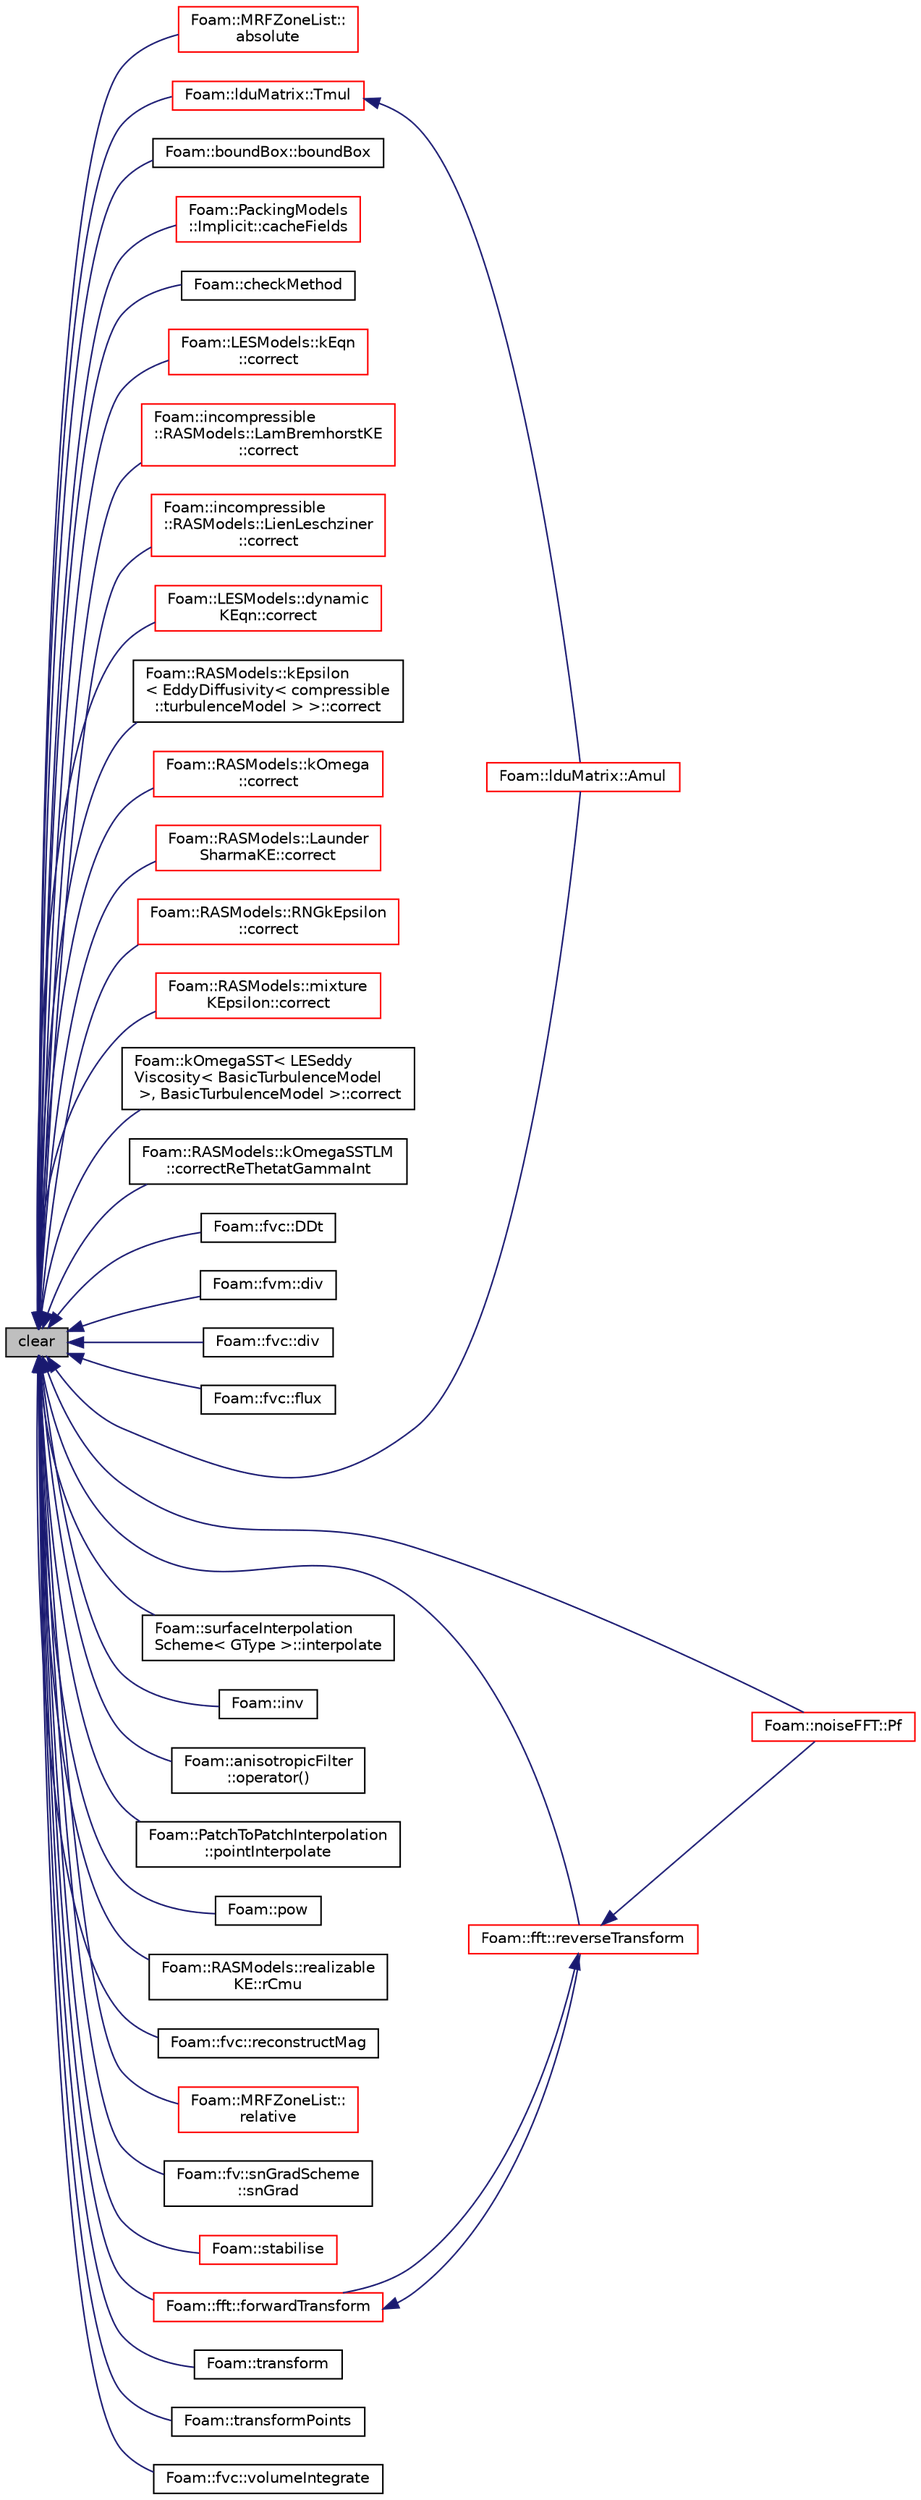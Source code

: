 digraph "clear"
{
  bgcolor="transparent";
  edge [fontname="Helvetica",fontsize="10",labelfontname="Helvetica",labelfontsize="10"];
  node [fontname="Helvetica",fontsize="10",shape=record];
  rankdir="LR";
  Node2448 [label="clear",height=0.2,width=0.4,color="black", fillcolor="grey75", style="filled", fontcolor="black"];
  Node2448 -> Node2449 [dir="back",color="midnightblue",fontsize="10",style="solid",fontname="Helvetica"];
  Node2449 [label="Foam::MRFZoneList::\labsolute",height=0.2,width=0.4,color="red",URL="$a22685.html#a5157591457a182dc238347179d759405",tooltip="Return the given relative flux absolute within the MRF region. "];
  Node2448 -> Node2451 [dir="back",color="midnightblue",fontsize="10",style="solid",fontname="Helvetica"];
  Node2451 [label="Foam::lduMatrix::Amul",height=0.2,width=0.4,color="red",URL="$a27929.html#a7a2e0a380ac70181d4d957ffb1d5caf1",tooltip="Matrix multiplication with updated interfaces. "];
  Node2448 -> Node2486 [dir="back",color="midnightblue",fontsize="10",style="solid",fontname="Helvetica"];
  Node2486 [label="Foam::boundBox::boundBox",height=0.2,width=0.4,color="black",URL="$a28253.html#ac58b72e74b6663df22b217a13bbcf381",tooltip="Construct as the bounding box of the given temporary pointField. "];
  Node2448 -> Node2487 [dir="back",color="midnightblue",fontsize="10",style="solid",fontname="Helvetica"];
  Node2487 [label="Foam::PackingModels\l::Implicit::cacheFields",height=0.2,width=0.4,color="red",URL="$a25385.html#a6005414ac27ae3e0b5a783ba216c1906",tooltip="Calculate the inter particles stresses. "];
  Node2448 -> Node2489 [dir="back",color="midnightblue",fontsize="10",style="solid",fontname="Helvetica"];
  Node2489 [label="Foam::checkMethod",height=0.2,width=0.4,color="black",URL="$a21851.html#af7c5aac53b9e18ea8377a3c3a973114b"];
  Node2448 -> Node2490 [dir="back",color="midnightblue",fontsize="10",style="solid",fontname="Helvetica"];
  Node2490 [label="Foam::LESModels::kEqn\l::correct",height=0.2,width=0.4,color="red",URL="$a32217.html#a3ae44b28050c3aa494c1d8e18cf618c1",tooltip="Correct eddy-Viscosity and related properties. "];
  Node2448 -> Node2492 [dir="back",color="midnightblue",fontsize="10",style="solid",fontname="Helvetica"];
  Node2492 [label="Foam::incompressible\l::RASModels::LamBremhorstKE\l::correct",height=0.2,width=0.4,color="red",URL="$a32061.html#a3ae44b28050c3aa494c1d8e18cf618c1",tooltip="Solve the turbulence equations and correct the turbulence viscosity. "];
  Node2448 -> Node2494 [dir="back",color="midnightblue",fontsize="10",style="solid",fontname="Helvetica"];
  Node2494 [label="Foam::incompressible\l::RASModels::LienLeschziner\l::correct",height=0.2,width=0.4,color="red",URL="$a32069.html#a3ae44b28050c3aa494c1d8e18cf618c1",tooltip="Solve the turbulence equations and correct the turbulence viscosity. "];
  Node2448 -> Node2496 [dir="back",color="midnightblue",fontsize="10",style="solid",fontname="Helvetica"];
  Node2496 [label="Foam::LESModels::dynamic\lKEqn::correct",height=0.2,width=0.4,color="red",URL="$a32209.html#a3ae44b28050c3aa494c1d8e18cf618c1",tooltip="Correct Eddy-Viscosity and related properties. "];
  Node2448 -> Node2498 [dir="back",color="midnightblue",fontsize="10",style="solid",fontname="Helvetica"];
  Node2498 [label="Foam::RASModels::kEpsilon\l\< EddyDiffusivity\< compressible\l::turbulenceModel \> \>::correct",height=0.2,width=0.4,color="black",URL="$a32333.html#a3ae44b28050c3aa494c1d8e18cf618c1",tooltip="Solve the turbulence equations and correct the turbulence viscosity. "];
  Node2448 -> Node2499 [dir="back",color="midnightblue",fontsize="10",style="solid",fontname="Helvetica"];
  Node2499 [label="Foam::RASModels::kOmega\l::correct",height=0.2,width=0.4,color="red",URL="$a32337.html#a3ae44b28050c3aa494c1d8e18cf618c1",tooltip="Solve the turbulence equations and correct the turbulence viscosity. "];
  Node2448 -> Node2501 [dir="back",color="midnightblue",fontsize="10",style="solid",fontname="Helvetica"];
  Node2501 [label="Foam::RASModels::Launder\lSharmaKE::correct",height=0.2,width=0.4,color="red",URL="$a32353.html#a3ae44b28050c3aa494c1d8e18cf618c1",tooltip="Solve the turbulence equations and correct the turbulence viscosity. "];
  Node2448 -> Node2503 [dir="back",color="midnightblue",fontsize="10",style="solid",fontname="Helvetica"];
  Node2503 [label="Foam::RASModels::RNGkEpsilon\l::correct",height=0.2,width=0.4,color="red",URL="$a32369.html#a3ae44b28050c3aa494c1d8e18cf618c1",tooltip="Solve the turbulence equations and correct the turbulence viscosity. "];
  Node2448 -> Node2505 [dir="back",color="midnightblue",fontsize="10",style="solid",fontname="Helvetica"];
  Node2505 [label="Foam::RASModels::mixture\lKEpsilon::correct",height=0.2,width=0.4,color="red",URL="$a32109.html#a3ae44b28050c3aa494c1d8e18cf618c1",tooltip="Solve the turbulence equations and correct the turbulence viscosity. "];
  Node2448 -> Node2507 [dir="back",color="midnightblue",fontsize="10",style="solid",fontname="Helvetica"];
  Node2507 [label="Foam::kOmegaSST\< LESeddy\lViscosity\< BasicTurbulenceModel\l \>, BasicTurbulenceModel \>::correct",height=0.2,width=0.4,color="black",URL="$a32117.html#a3ae44b28050c3aa494c1d8e18cf618c1",tooltip="Solve the turbulence equations and correct the turbulence viscosity. "];
  Node2448 -> Node2508 [dir="back",color="midnightblue",fontsize="10",style="solid",fontname="Helvetica"];
  Node2508 [label="Foam::RASModels::kOmegaSSTLM\l::correctReThetatGammaInt",height=0.2,width=0.4,color="black",URL="$a32345.html#a5ed23487ae367b4b7cc373392b3d0455",tooltip="Solve the turbulence equations and correct the turbulence viscosity. "];
  Node2448 -> Node2509 [dir="back",color="midnightblue",fontsize="10",style="solid",fontname="Helvetica"];
  Node2509 [label="Foam::fvc::DDt",height=0.2,width=0.4,color="black",URL="$a21861.html#a0fafa8505a597f93160df10e6e1af2c4"];
  Node2448 -> Node2510 [dir="back",color="midnightblue",fontsize="10",style="solid",fontname="Helvetica"];
  Node2510 [label="Foam::fvm::div",height=0.2,width=0.4,color="black",URL="$a21862.html#abb88a9315687ce158c1bdaaa9a07b80e"];
  Node2448 -> Node2511 [dir="back",color="midnightblue",fontsize="10",style="solid",fontname="Helvetica"];
  Node2511 [label="Foam::fvc::div",height=0.2,width=0.4,color="black",URL="$a21861.html#addd266791d3b2e87a5bf1db31d7f1f96"];
  Node2448 -> Node2512 [dir="back",color="midnightblue",fontsize="10",style="solid",fontname="Helvetica"];
  Node2512 [label="Foam::fvc::flux",height=0.2,width=0.4,color="black",URL="$a21861.html#a1d0c0eab3cf2aa83d3f855efd2efa674",tooltip="Return the face-flux field obtained from the given tmp volVectorField. "];
  Node2448 -> Node2513 [dir="back",color="midnightblue",fontsize="10",style="solid",fontname="Helvetica"];
  Node2513 [label="Foam::fft::forwardTransform",height=0.2,width=0.4,color="red",URL="$a30017.html#a909d862c857f6ee70fd15d16a252aafe"];
  Node2513 -> Node2515 [dir="back",color="midnightblue",fontsize="10",style="solid",fontname="Helvetica"];
  Node2515 [label="Foam::fft::reverseTransform",height=0.2,width=0.4,color="red",URL="$a30017.html#a22a9749db47a5052c69f07d2cd7b2d1e"];
  Node2515 -> Node2513 [dir="back",color="midnightblue",fontsize="10",style="solid",fontname="Helvetica"];
  Node2515 -> Node2516 [dir="back",color="midnightblue",fontsize="10",style="solid",fontname="Helvetica"];
  Node2516 [label="Foam::noiseFFT::Pf",height=0.2,width=0.4,color="red",URL="$a30025.html#ae11b7f99d455aef89571ef86c5346460",tooltip="Return the fft of the given pressure data. "];
  Node2448 -> Node2526 [dir="back",color="midnightblue",fontsize="10",style="solid",fontname="Helvetica"];
  Node2526 [label="Foam::surfaceInterpolation\lScheme\< GType \>::interpolate",height=0.2,width=0.4,color="black",URL="$a24109.html#a8dceba398ddc0c82def280a4ef7d4e42",tooltip="Return the face-interpolate of the given cell field. "];
  Node2448 -> Node2527 [dir="back",color="midnightblue",fontsize="10",style="solid",fontname="Helvetica"];
  Node2527 [label="Foam::inv",height=0.2,width=0.4,color="black",URL="$a21851.html#adc85ac994532d0b9e67200cdb49d176b"];
  Node2448 -> Node2528 [dir="back",color="midnightblue",fontsize="10",style="solid",fontname="Helvetica"];
  Node2528 [label="Foam::anisotropicFilter\l::operator()",height=0.2,width=0.4,color="black",URL="$a32261.html#a57f485be4b718f128b5c974aea60a703"];
  Node2448 -> Node2516 [dir="back",color="midnightblue",fontsize="10",style="solid",fontname="Helvetica"];
  Node2448 -> Node2529 [dir="back",color="midnightblue",fontsize="10",style="solid",fontname="Helvetica"];
  Node2529 [label="Foam::PatchToPatchInterpolation\l::pointInterpolate",height=0.2,width=0.4,color="black",URL="$a27877.html#a9a0ae08dd548158a8b0df6e2cb8a6462"];
  Node2448 -> Node2530 [dir="back",color="midnightblue",fontsize="10",style="solid",fontname="Helvetica"];
  Node2530 [label="Foam::pow",height=0.2,width=0.4,color="black",URL="$a21851.html#af606052b900a2071c5176c89879ba1d7"];
  Node2448 -> Node2531 [dir="back",color="midnightblue",fontsize="10",style="solid",fontname="Helvetica"];
  Node2531 [label="Foam::RASModels::realizable\lKE::rCmu",height=0.2,width=0.4,color="black",URL="$a32365.html#a1068a692df4f337ad061061d4c6b380d"];
  Node2448 -> Node2532 [dir="back",color="midnightblue",fontsize="10",style="solid",fontname="Helvetica"];
  Node2532 [label="Foam::fvc::reconstructMag",height=0.2,width=0.4,color="black",URL="$a21861.html#aa6e1792629c86826302c6cedf8258ec3"];
  Node2448 -> Node2533 [dir="back",color="midnightblue",fontsize="10",style="solid",fontname="Helvetica"];
  Node2533 [label="Foam::MRFZoneList::\lrelative",height=0.2,width=0.4,color="red",URL="$a22685.html#a084563a9c00010fc1ea841311ba6aedb",tooltip="Return the given absolute flux relative within the MRF region. "];
  Node2448 -> Node2515 [dir="back",color="midnightblue",fontsize="10",style="solid",fontname="Helvetica"];
  Node2448 -> Node2538 [dir="back",color="midnightblue",fontsize="10",style="solid",fontname="Helvetica"];
  Node2538 [label="Foam::fv::snGradScheme\l::snGrad",height=0.2,width=0.4,color="black",URL="$a23429.html#a0eb6cd5212d06365baa6e4886277c297",tooltip="Return the snGrad of the given tmp cell field. "];
  Node2448 -> Node2539 [dir="back",color="midnightblue",fontsize="10",style="solid",fontname="Helvetica"];
  Node2539 [label="Foam::stabilise",height=0.2,width=0.4,color="red",URL="$a21851.html#a84eaa0bfbb14e1ace368e4b8f5923176"];
  Node2448 -> Node2541 [dir="back",color="midnightblue",fontsize="10",style="solid",fontname="Helvetica"];
  Node2541 [label="Foam::lduMatrix::Tmul",height=0.2,width=0.4,color="red",URL="$a27929.html#a3732af38643bedfc7148b63abc859fec",tooltip="Matrix transpose multiplication with updated interfaces. "];
  Node2541 -> Node2451 [dir="back",color="midnightblue",fontsize="10",style="solid",fontname="Helvetica"];
  Node2448 -> Node2542 [dir="back",color="midnightblue",fontsize="10",style="solid",fontname="Helvetica"];
  Node2542 [label="Foam::transform",height=0.2,width=0.4,color="black",URL="$a21851.html#a0a29ba62260c955024a7f459b9918cb1"];
  Node2448 -> Node2543 [dir="back",color="midnightblue",fontsize="10",style="solid",fontname="Helvetica"];
  Node2543 [label="Foam::transformPoints",height=0.2,width=0.4,color="black",URL="$a21851.html#ae4bb799a368cd51b9305c30acbf3c485",tooltip="Transform given tmp<vectorField> of coordinates with the given septernion. "];
  Node2448 -> Node2544 [dir="back",color="midnightblue",fontsize="10",style="solid",fontname="Helvetica"];
  Node2544 [label="Foam::fvc::volumeIntegrate",height=0.2,width=0.4,color="black",URL="$a21861.html#a29568ad26647f8ae541f9b51095631b4"];
}
